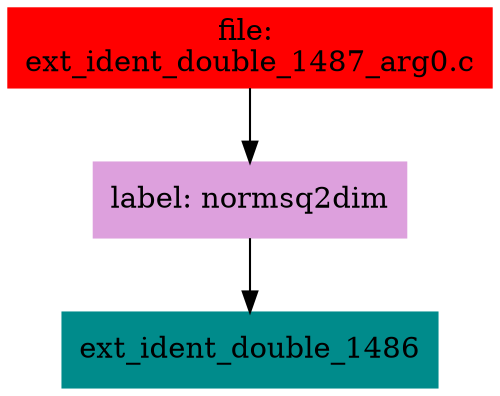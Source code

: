 digraph G {
node [shape=box]

0 [label="file: 
ext_ident_double_1487_arg0.c",color=red, style=filled]
1 [label="label: normsq2dim",color=plum, style=filled]
0 -> 1
2 [label="ext_ident_double_1486",color=cyan4, style=filled]
1 -> 2


}

